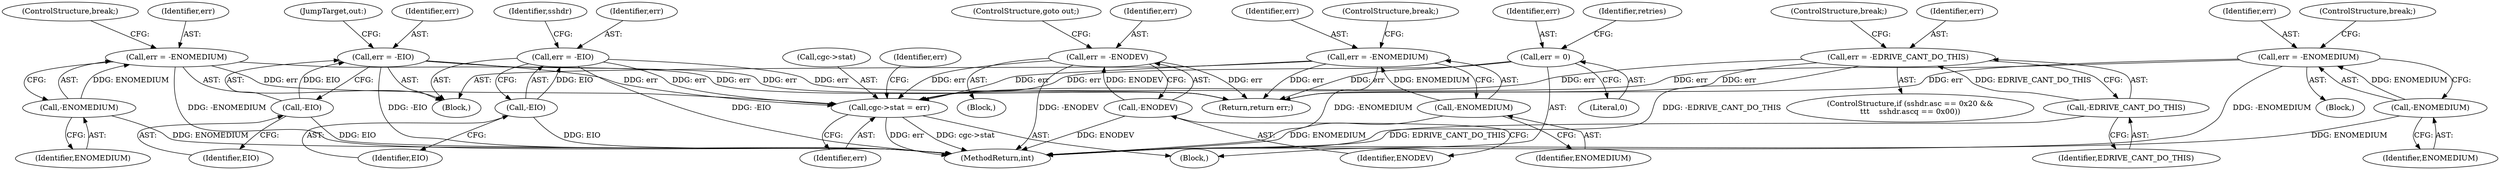 digraph "0_linux_f7068114d45ec55996b9040e98111afa56e010fe@pointer" {
"1000286" [label="(Call,cgc->stat = err)"];
"1000259" [label="(Call,err = -EIO)"];
"1000261" [label="(Call,-EIO)"];
"1000200" [label="(Call,err = -ENOMEDIUM)"];
"1000202" [label="(Call,-ENOMEDIUM)"];
"1000281" [label="(Call,err = -EIO)"];
"1000283" [label="(Call,-EIO)"];
"1000133" [label="(Call,err = -ENODEV)"];
"1000135" [label="(Call,-ENODEV)"];
"1000275" [label="(Call,err = -EDRIVE_CANT_DO_THIS)"];
"1000277" [label="(Call,-EDRIVE_CANT_DO_THIS)"];
"1000115" [label="(Call,err = 0)"];
"1000239" [label="(Call,err = -ENOMEDIUM)"];
"1000241" [label="(Call,-ENOMEDIUM)"];
"1000253" [label="(Call,err = -ENOMEDIUM)"];
"1000255" [label="(Call,-ENOMEDIUM)"];
"1000283" [label="(Call,-EIO)"];
"1000133" [label="(Call,err = -ENODEV)"];
"1000204" [label="(ControlStructure,break;)"];
"1000116" [label="(Identifier,err)"];
"1000255" [label="(Call,-ENOMEDIUM)"];
"1000267" [label="(Identifier,sshdr)"];
"1000241" [label="(Call,-ENOMEDIUM)"];
"1000239" [label="(Call,err = -ENOMEDIUM)"];
"1000275" [label="(Call,err = -EDRIVE_CANT_DO_THIS)"];
"1000254" [label="(Identifier,err)"];
"1000137" [label="(ControlStructure,goto out;)"];
"1000279" [label="(ControlStructure,break;)"];
"1000285" [label="(JumpTarget,out:)"];
"1000291" [label="(Return,return err;)"];
"1000277" [label="(Call,-EDRIVE_CANT_DO_THIS)"];
"1000200" [label="(Call,err = -ENOMEDIUM)"];
"1000134" [label="(Identifier,err)"];
"1000263" [label="(ControlStructure,if (sshdr.asc == 0x20 &&\n\t\t\t    sshdr.ascq == 0x00))"];
"1000203" [label="(Identifier,ENOMEDIUM)"];
"1000286" [label="(Call,cgc->stat = err)"];
"1000253" [label="(Call,err = -ENOMEDIUM)"];
"1000115" [label="(Call,err = 0)"];
"1000257" [label="(ControlStructure,break;)"];
"1000292" [label="(Identifier,err)"];
"1000261" [label="(Call,-EIO)"];
"1000110" [label="(Block,)"];
"1000120" [label="(Identifier,retries)"];
"1000256" [label="(Identifier,ENOMEDIUM)"];
"1000240" [label="(Identifier,err)"];
"1000178" [label="(Block,)"];
"1000281" [label="(Call,err = -EIO)"];
"1000259" [label="(Call,err = -EIO)"];
"1000201" [label="(Identifier,err)"];
"1000117" [label="(Literal,0)"];
"1000135" [label="(Call,-ENODEV)"];
"1000290" [label="(Identifier,err)"];
"1000260" [label="(Identifier,err)"];
"1000284" [label="(Identifier,EIO)"];
"1000242" [label="(Identifier,ENOMEDIUM)"];
"1000282" [label="(Identifier,err)"];
"1000238" [label="(Block,)"];
"1000287" [label="(Call,cgc->stat)"];
"1000293" [label="(MethodReturn,int)"];
"1000132" [label="(Block,)"];
"1000243" [label="(ControlStructure,break;)"];
"1000278" [label="(Identifier,EDRIVE_CANT_DO_THIS)"];
"1000202" [label="(Call,-ENOMEDIUM)"];
"1000276" [label="(Identifier,err)"];
"1000262" [label="(Identifier,EIO)"];
"1000136" [label="(Identifier,ENODEV)"];
"1000286" -> "1000110"  [label="AST: "];
"1000286" -> "1000290"  [label="CFG: "];
"1000287" -> "1000286"  [label="AST: "];
"1000290" -> "1000286"  [label="AST: "];
"1000292" -> "1000286"  [label="CFG: "];
"1000286" -> "1000293"  [label="DDG: err"];
"1000286" -> "1000293"  [label="DDG: cgc->stat"];
"1000259" -> "1000286"  [label="DDG: err"];
"1000200" -> "1000286"  [label="DDG: err"];
"1000281" -> "1000286"  [label="DDG: err"];
"1000133" -> "1000286"  [label="DDG: err"];
"1000275" -> "1000286"  [label="DDG: err"];
"1000115" -> "1000286"  [label="DDG: err"];
"1000239" -> "1000286"  [label="DDG: err"];
"1000253" -> "1000286"  [label="DDG: err"];
"1000259" -> "1000178"  [label="AST: "];
"1000259" -> "1000261"  [label="CFG: "];
"1000260" -> "1000259"  [label="AST: "];
"1000261" -> "1000259"  [label="AST: "];
"1000267" -> "1000259"  [label="CFG: "];
"1000259" -> "1000293"  [label="DDG: -EIO"];
"1000261" -> "1000259"  [label="DDG: EIO"];
"1000259" -> "1000291"  [label="DDG: err"];
"1000261" -> "1000262"  [label="CFG: "];
"1000262" -> "1000261"  [label="AST: "];
"1000261" -> "1000293"  [label="DDG: EIO"];
"1000200" -> "1000178"  [label="AST: "];
"1000200" -> "1000202"  [label="CFG: "];
"1000201" -> "1000200"  [label="AST: "];
"1000202" -> "1000200"  [label="AST: "];
"1000204" -> "1000200"  [label="CFG: "];
"1000200" -> "1000293"  [label="DDG: -ENOMEDIUM"];
"1000202" -> "1000200"  [label="DDG: ENOMEDIUM"];
"1000200" -> "1000291"  [label="DDG: err"];
"1000202" -> "1000203"  [label="CFG: "];
"1000203" -> "1000202"  [label="AST: "];
"1000202" -> "1000293"  [label="DDG: ENOMEDIUM"];
"1000281" -> "1000178"  [label="AST: "];
"1000281" -> "1000283"  [label="CFG: "];
"1000282" -> "1000281"  [label="AST: "];
"1000283" -> "1000281"  [label="AST: "];
"1000285" -> "1000281"  [label="CFG: "];
"1000281" -> "1000293"  [label="DDG: -EIO"];
"1000283" -> "1000281"  [label="DDG: EIO"];
"1000281" -> "1000291"  [label="DDG: err"];
"1000283" -> "1000284"  [label="CFG: "];
"1000284" -> "1000283"  [label="AST: "];
"1000283" -> "1000293"  [label="DDG: EIO"];
"1000133" -> "1000132"  [label="AST: "];
"1000133" -> "1000135"  [label="CFG: "];
"1000134" -> "1000133"  [label="AST: "];
"1000135" -> "1000133"  [label="AST: "];
"1000137" -> "1000133"  [label="CFG: "];
"1000133" -> "1000293"  [label="DDG: -ENODEV"];
"1000135" -> "1000133"  [label="DDG: ENODEV"];
"1000133" -> "1000291"  [label="DDG: err"];
"1000135" -> "1000136"  [label="CFG: "];
"1000136" -> "1000135"  [label="AST: "];
"1000135" -> "1000293"  [label="DDG: ENODEV"];
"1000275" -> "1000263"  [label="AST: "];
"1000275" -> "1000277"  [label="CFG: "];
"1000276" -> "1000275"  [label="AST: "];
"1000277" -> "1000275"  [label="AST: "];
"1000279" -> "1000275"  [label="CFG: "];
"1000275" -> "1000293"  [label="DDG: -EDRIVE_CANT_DO_THIS"];
"1000277" -> "1000275"  [label="DDG: EDRIVE_CANT_DO_THIS"];
"1000275" -> "1000291"  [label="DDG: err"];
"1000277" -> "1000278"  [label="CFG: "];
"1000278" -> "1000277"  [label="AST: "];
"1000277" -> "1000293"  [label="DDG: EDRIVE_CANT_DO_THIS"];
"1000115" -> "1000110"  [label="AST: "];
"1000115" -> "1000117"  [label="CFG: "];
"1000116" -> "1000115"  [label="AST: "];
"1000117" -> "1000115"  [label="AST: "];
"1000120" -> "1000115"  [label="CFG: "];
"1000115" -> "1000291"  [label="DDG: err"];
"1000239" -> "1000238"  [label="AST: "];
"1000239" -> "1000241"  [label="CFG: "];
"1000240" -> "1000239"  [label="AST: "];
"1000241" -> "1000239"  [label="AST: "];
"1000243" -> "1000239"  [label="CFG: "];
"1000239" -> "1000293"  [label="DDG: -ENOMEDIUM"];
"1000241" -> "1000239"  [label="DDG: ENOMEDIUM"];
"1000239" -> "1000291"  [label="DDG: err"];
"1000241" -> "1000242"  [label="CFG: "];
"1000242" -> "1000241"  [label="AST: "];
"1000241" -> "1000293"  [label="DDG: ENOMEDIUM"];
"1000253" -> "1000178"  [label="AST: "];
"1000253" -> "1000255"  [label="CFG: "];
"1000254" -> "1000253"  [label="AST: "];
"1000255" -> "1000253"  [label="AST: "];
"1000257" -> "1000253"  [label="CFG: "];
"1000253" -> "1000293"  [label="DDG: -ENOMEDIUM"];
"1000255" -> "1000253"  [label="DDG: ENOMEDIUM"];
"1000253" -> "1000291"  [label="DDG: err"];
"1000255" -> "1000256"  [label="CFG: "];
"1000256" -> "1000255"  [label="AST: "];
"1000255" -> "1000293"  [label="DDG: ENOMEDIUM"];
}
